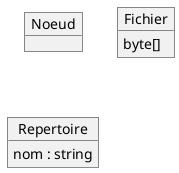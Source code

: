 @startuml

 object Noeud { 
    
 }

 object Fichier {
    byte[]
 }

 object Repertoire { 
    nom : string
 }

   
@enduml
